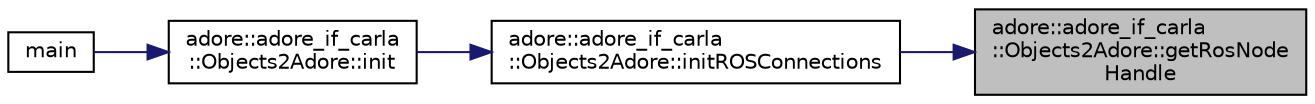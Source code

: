 digraph "adore::adore_if_carla::Objects2Adore::getRosNodeHandle"
{
 // LATEX_PDF_SIZE
  edge [fontname="Helvetica",fontsize="10",labelfontname="Helvetica",labelfontsize="10"];
  node [fontname="Helvetica",fontsize="10",shape=record];
  rankdir="RL";
  Node1 [label="adore::adore_if_carla\l::Objects2Adore::getRosNode\lHandle",height=0.2,width=0.4,color="black", fillcolor="grey75", style="filled", fontcolor="black",tooltip=" "];
  Node1 -> Node2 [dir="back",color="midnightblue",fontsize="10",style="solid",fontname="Helvetica"];
  Node2 [label="adore::adore_if_carla\l::Objects2Adore::initROSConnections",height=0.2,width=0.4,color="black", fillcolor="white", style="filled",URL="$classadore_1_1adore__if__carla_1_1Objects2Adore.html#a3d28ed366a3db1febd8bfee0b6443988",tooltip=" "];
  Node2 -> Node3 [dir="back",color="midnightblue",fontsize="10",style="solid",fontname="Helvetica"];
  Node3 [label="adore::adore_if_carla\l::Objects2Adore::init",height=0.2,width=0.4,color="black", fillcolor="white", style="filled",URL="$classadore_1_1adore__if__carla_1_1Objects2Adore.html#a2a89b372a40a32dc75eea4dfc866430d",tooltip=" "];
  Node3 -> Node4 [dir="back",color="midnightblue",fontsize="10",style="solid",fontname="Helvetica"];
  Node4 [label="main",height=0.2,width=0.4,color="black", fillcolor="white", style="filled",URL="$objects2adore_8cpp.html#a3c04138a5bfe5d72780bb7e82a18e627",tooltip=" "];
}
